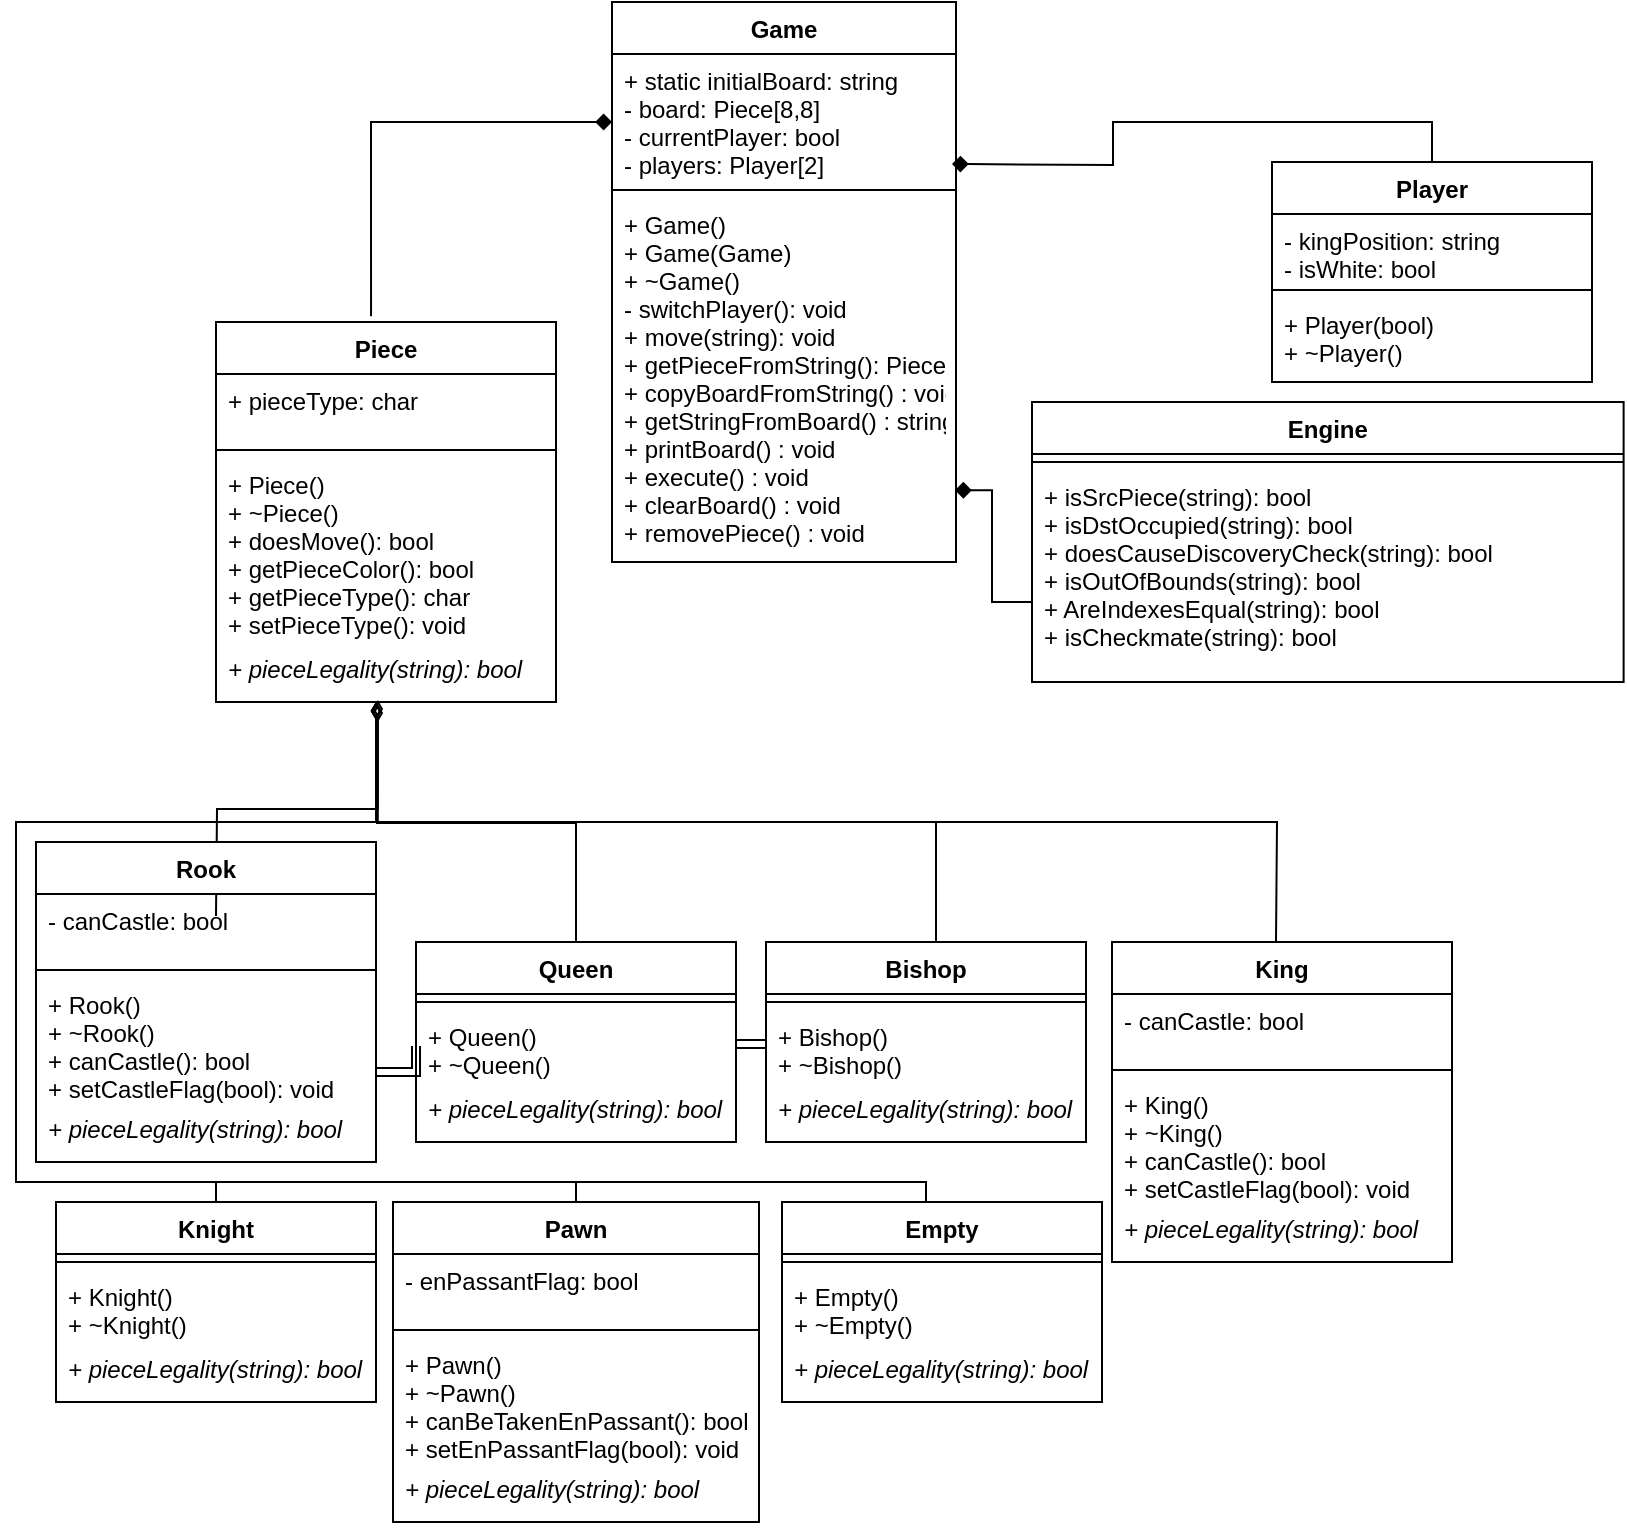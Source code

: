 <mxfile version="16.1.0" type="device"><diagram name="Page-1" id="c4acf3e9-155e-7222-9cf6-157b1a14988f"><mxGraphModel dx="868" dy="450" grid="1" gridSize="10" guides="1" tooltips="1" connect="1" arrows="1" fold="1" page="1" pageScale="1" pageWidth="850" pageHeight="1100" background="none" math="0" shadow="0"><root><mxCell id="0"/><mxCell id="1" parent="0"/><mxCell id="4baFcDnVK8HOPR_MSxW6-1" value="Game" style="swimlane;fontStyle=1;align=center;verticalAlign=top;childLayout=stackLayout;horizontal=1;startSize=26;horizontalStack=0;resizeParent=1;resizeParentMax=0;resizeLast=0;collapsible=1;marginBottom=0;" parent="1" vertex="1"><mxGeometry x="340" y="30" width="172" height="280" as="geometry"><mxRectangle x="345" y="30" width="70" height="26" as="alternateBounds"/></mxGeometry></mxCell><mxCell id="4baFcDnVK8HOPR_MSxW6-2" value="+ static initialBoard: string&#10;- board: Piece[8,8]&#10;- currentPlayer: bool&#10;- players: Player[2]" style="text;strokeColor=none;fillColor=none;align=left;verticalAlign=top;spacingLeft=4;spacingRight=4;overflow=hidden;rotatable=0;points=[[0,0.5],[1,0.5]];portConstraint=eastwest;" parent="4baFcDnVK8HOPR_MSxW6-1" vertex="1"><mxGeometry y="26" width="172" height="64" as="geometry"/></mxCell><mxCell id="4baFcDnVK8HOPR_MSxW6-3" value="" style="line;strokeWidth=1;fillColor=none;align=left;verticalAlign=middle;spacingTop=-1;spacingLeft=3;spacingRight=3;rotatable=0;labelPosition=right;points=[];portConstraint=eastwest;" parent="4baFcDnVK8HOPR_MSxW6-1" vertex="1"><mxGeometry y="90" width="172" height="8" as="geometry"/></mxCell><mxCell id="4baFcDnVK8HOPR_MSxW6-16" value="+ Game()&#10;+ Game(Game)&#10;+ ~Game()&#10;- switchPlayer(): void&#10;+ move(string): void&#10;+ getPieceFromString(): Piece&#10;+ copyBoardFromString() : void&#10;+ getStringFromBoard() : string&#10;+ printBoard() : void&#10;+ execute() : void&#10;+ clearBoard() : void&#10;+ removePiece() : void" style="text;strokeColor=none;fillColor=none;align=left;verticalAlign=top;spacingLeft=4;spacingRight=4;overflow=hidden;rotatable=0;points=[[0,0.5],[1,0.5]];portConstraint=eastwest;" parent="4baFcDnVK8HOPR_MSxW6-1" vertex="1"><mxGeometry y="98" width="172" height="182" as="geometry"/></mxCell><mxCell id="4baFcDnVK8HOPR_MSxW6-5" value="Piece" style="swimlane;fontStyle=1;align=center;verticalAlign=top;childLayout=stackLayout;horizontal=1;startSize=26;horizontalStack=0;resizeParent=1;resizeParentMax=0;resizeLast=0;collapsible=1;marginBottom=0;" parent="1" vertex="1"><mxGeometry x="142" y="190" width="170" height="190" as="geometry"/></mxCell><mxCell id="4baFcDnVK8HOPR_MSxW6-6" value="+ pieceType: char" style="text;strokeColor=none;fillColor=none;align=left;verticalAlign=top;spacingLeft=4;spacingRight=4;overflow=hidden;rotatable=0;points=[[0,0.5],[1,0.5]];portConstraint=eastwest;" parent="4baFcDnVK8HOPR_MSxW6-5" vertex="1"><mxGeometry y="26" width="170" height="34" as="geometry"/></mxCell><mxCell id="4baFcDnVK8HOPR_MSxW6-7" value="" style="line;strokeWidth=1;fillColor=none;align=left;verticalAlign=middle;spacingTop=-1;spacingLeft=3;spacingRight=3;rotatable=0;labelPosition=right;points=[];portConstraint=eastwest;" parent="4baFcDnVK8HOPR_MSxW6-5" vertex="1"><mxGeometry y="60" width="170" height="8" as="geometry"/></mxCell><mxCell id="4baFcDnVK8HOPR_MSxW6-8" value="+ Piece()&#10;+ ~Piece()&#10;+ doesMove(): bool&#10;+ getPieceColor(): bool&#10;+ getPieceType(): char&#10;+ setPieceType(): void&#10;" style="text;strokeColor=none;fillColor=none;align=left;verticalAlign=top;spacingLeft=4;spacingRight=4;overflow=hidden;rotatable=0;points=[[0,0.5],[1,0.5]];portConstraint=eastwest;fontStyle=0" parent="4baFcDnVK8HOPR_MSxW6-5" vertex="1"><mxGeometry y="68" width="170" height="92" as="geometry"/></mxCell><mxCell id="4baFcDnVK8HOPR_MSxW6-42" value="+ pieceLegality(string): bool" style="text;strokeColor=none;fillColor=none;align=left;verticalAlign=top;spacingLeft=4;spacingRight=4;overflow=hidden;rotatable=0;points=[[0,0.5],[1,0.5]];portConstraint=eastwest;fontStyle=2" parent="4baFcDnVK8HOPR_MSxW6-5" vertex="1"><mxGeometry y="160" width="170" height="30" as="geometry"/></mxCell><mxCell id="4baFcDnVK8HOPR_MSxW6-75" style="edgeStyle=orthogonalEdgeStyle;rounded=0;orthogonalLoop=1;jettySize=auto;html=1;entryX=0.476;entryY=0.967;entryDx=0;entryDy=0;entryPerimeter=0;endArrow=diamondThin;endFill=0;" parent="1" target="4baFcDnVK8HOPR_MSxW6-42" edge="1"><mxGeometry relative="1" as="geometry"><mxPoint x="142" y="487" as="sourcePoint"/></mxGeometry></mxCell><mxCell id="4baFcDnVK8HOPR_MSxW6-15" style="edgeStyle=orthogonalEdgeStyle;rounded=0;orthogonalLoop=1;jettySize=auto;html=1;endArrow=diamond;endFill=1;exitX=0.456;exitY=-0.015;exitDx=0;exitDy=0;exitPerimeter=0;" parent="1" source="4baFcDnVK8HOPR_MSxW6-5" edge="1"><mxGeometry relative="1" as="geometry"><mxPoint x="340" y="90" as="targetPoint"/><Array as="points"><mxPoint x="220" y="90"/></Array></mxGeometry></mxCell><mxCell id="4baFcDnVK8HOPR_MSxW6-80" style="edgeStyle=orthogonalEdgeStyle;rounded=0;orthogonalLoop=1;jettySize=auto;html=1;endArrow=diamondThin;endFill=0;" parent="1" source="4baFcDnVK8HOPR_MSxW6-44" edge="1"><mxGeometry relative="1" as="geometry"><mxPoint x="222" y="380" as="targetPoint"/><Array as="points"><mxPoint x="142" y="620"/><mxPoint x="42" y="620"/><mxPoint x="42" y="440"/><mxPoint x="222" y="440"/><mxPoint x="222" y="380"/></Array></mxGeometry></mxCell><mxCell id="4baFcDnVK8HOPR_MSxW6-44" value="Knight" style="swimlane;fontStyle=1;align=center;verticalAlign=top;childLayout=stackLayout;horizontal=1;startSize=26;horizontalStack=0;resizeParent=1;resizeParentMax=0;resizeLast=0;collapsible=1;marginBottom=0;" parent="1" vertex="1"><mxGeometry x="62" y="630" width="160" height="100" as="geometry"/></mxCell><mxCell id="4baFcDnVK8HOPR_MSxW6-45" value="" style="line;strokeWidth=1;fillColor=none;align=left;verticalAlign=middle;spacingTop=-1;spacingLeft=3;spacingRight=3;rotatable=0;labelPosition=right;points=[];portConstraint=eastwest;" parent="4baFcDnVK8HOPR_MSxW6-44" vertex="1"><mxGeometry y="26" width="160" height="8" as="geometry"/></mxCell><mxCell id="4baFcDnVK8HOPR_MSxW6-46" value="+ Knight()&#10;+ ~Knight()" style="text;strokeColor=none;fillColor=none;align=left;verticalAlign=top;spacingLeft=4;spacingRight=4;overflow=hidden;rotatable=0;points=[[0,0.5],[1,0.5]];portConstraint=eastwest;" parent="4baFcDnVK8HOPR_MSxW6-44" vertex="1"><mxGeometry y="34" width="160" height="36" as="geometry"/></mxCell><mxCell id="4baFcDnVK8HOPR_MSxW6-47" value="+ pieceLegality(string): bool" style="text;strokeColor=none;fillColor=none;align=left;verticalAlign=top;spacingLeft=4;spacingRight=4;overflow=hidden;rotatable=0;points=[[0,0.5],[1,0.5]];portConstraint=eastwest;fontStyle=2" parent="4baFcDnVK8HOPR_MSxW6-44" vertex="1"><mxGeometry y="70" width="160" height="30" as="geometry"/></mxCell><mxCell id="4baFcDnVK8HOPR_MSxW6-81" style="edgeStyle=orthogonalEdgeStyle;rounded=0;orthogonalLoop=1;jettySize=auto;html=1;endArrow=diamondThin;endFill=0;" parent="1" edge="1"><mxGeometry relative="1" as="geometry"><mxPoint x="222" y="380" as="targetPoint"/><Array as="points"><mxPoint x="322" y="620"/><mxPoint x="42" y="620"/><mxPoint x="42" y="440"/><mxPoint x="222" y="440"/><mxPoint x="222" y="380"/></Array><mxPoint x="322" y="630" as="sourcePoint"/></mxGeometry></mxCell><mxCell id="4baFcDnVK8HOPR_MSxW6-82" style="edgeStyle=orthogonalEdgeStyle;rounded=0;orthogonalLoop=1;jettySize=auto;html=1;endArrow=diamondThin;endFill=0;" parent="1" source="4baFcDnVK8HOPR_MSxW6-52" edge="1"><mxGeometry relative="1" as="geometry"><mxPoint x="222" y="380" as="targetPoint"/><Array as="points"><mxPoint x="497" y="620"/><mxPoint x="42" y="620"/><mxPoint x="42" y="440"/><mxPoint x="222" y="440"/><mxPoint x="222" y="380"/></Array></mxGeometry></mxCell><mxCell id="4baFcDnVK8HOPR_MSxW6-52" value="Empty" style="swimlane;fontStyle=1;align=center;verticalAlign=top;childLayout=stackLayout;horizontal=1;startSize=26;horizontalStack=0;resizeParent=1;resizeParentMax=0;resizeLast=0;collapsible=1;marginBottom=0;" parent="1" vertex="1"><mxGeometry x="425" y="630" width="160" height="100" as="geometry"/></mxCell><mxCell id="4baFcDnVK8HOPR_MSxW6-53" value="" style="line;strokeWidth=1;fillColor=none;align=left;verticalAlign=middle;spacingTop=-1;spacingLeft=3;spacingRight=3;rotatable=0;labelPosition=right;points=[];portConstraint=eastwest;" parent="4baFcDnVK8HOPR_MSxW6-52" vertex="1"><mxGeometry y="26" width="160" height="8" as="geometry"/></mxCell><mxCell id="4baFcDnVK8HOPR_MSxW6-54" value="+ Empty()&#10;+ ~Empty()" style="text;strokeColor=none;fillColor=none;align=left;verticalAlign=top;spacingLeft=4;spacingRight=4;overflow=hidden;rotatable=0;points=[[0,0.5],[1,0.5]];portConstraint=eastwest;" parent="4baFcDnVK8HOPR_MSxW6-52" vertex="1"><mxGeometry y="34" width="160" height="36" as="geometry"/></mxCell><mxCell id="4baFcDnVK8HOPR_MSxW6-55" value="+ pieceLegality(string): bool" style="text;strokeColor=none;fillColor=none;align=left;verticalAlign=top;spacingLeft=4;spacingRight=4;overflow=hidden;rotatable=0;points=[[0,0.5],[1,0.5]];portConstraint=eastwest;fontStyle=2" parent="4baFcDnVK8HOPR_MSxW6-52" vertex="1"><mxGeometry y="70" width="160" height="30" as="geometry"/></mxCell><mxCell id="4baFcDnVK8HOPR_MSxW6-79" style="edgeStyle=orthogonalEdgeStyle;rounded=0;orthogonalLoop=1;jettySize=auto;html=1;entryX=0.476;entryY=1.033;entryDx=0;entryDy=0;entryPerimeter=0;endArrow=diamondThin;endFill=0;" parent="1" target="4baFcDnVK8HOPR_MSxW6-42" edge="1"><mxGeometry relative="1" as="geometry"><mxPoint x="672" y="500" as="sourcePoint"/></mxGeometry></mxCell><mxCell id="4baFcDnVK8HOPR_MSxW6-78" style="edgeStyle=orthogonalEdgeStyle;rounded=0;orthogonalLoop=1;jettySize=auto;html=1;endArrow=diamondThin;endFill=0;exitX=0.5;exitY=0;exitDx=0;exitDy=0;" parent="1" source="4baFcDnVK8HOPR_MSxW6-64" edge="1"><mxGeometry relative="1" as="geometry"><mxPoint x="222" y="380" as="targetPoint"/></mxGeometry></mxCell><mxCell id="4baFcDnVK8HOPR_MSxW6-64" value="Queen" style="swimlane;fontStyle=1;align=center;verticalAlign=top;childLayout=stackLayout;horizontal=1;startSize=26;horizontalStack=0;resizeParent=1;resizeParentMax=0;resizeLast=0;collapsible=1;marginBottom=0;" parent="1" vertex="1"><mxGeometry x="242" y="500" width="160" height="100" as="geometry"/></mxCell><mxCell id="4baFcDnVK8HOPR_MSxW6-65" value="" style="line;strokeWidth=1;fillColor=none;align=left;verticalAlign=middle;spacingTop=-1;spacingLeft=3;spacingRight=3;rotatable=0;labelPosition=right;points=[];portConstraint=eastwest;" parent="4baFcDnVK8HOPR_MSxW6-64" vertex="1"><mxGeometry y="26" width="160" height="8" as="geometry"/></mxCell><mxCell id="4baFcDnVK8HOPR_MSxW6-66" value="+ Queen()&#10;+ ~Queen()" style="text;strokeColor=none;fillColor=none;align=left;verticalAlign=top;spacingLeft=4;spacingRight=4;overflow=hidden;rotatable=0;points=[[0,0.5],[1,0.5]];portConstraint=eastwest;" parent="4baFcDnVK8HOPR_MSxW6-64" vertex="1"><mxGeometry y="34" width="160" height="36" as="geometry"/></mxCell><mxCell id="4baFcDnVK8HOPR_MSxW6-67" value="+ pieceLegality(string): bool" style="text;strokeColor=none;fillColor=none;align=left;verticalAlign=top;spacingLeft=4;spacingRight=4;overflow=hidden;rotatable=0;points=[[0,0.5],[1,0.5]];portConstraint=eastwest;fontStyle=2" parent="4baFcDnVK8HOPR_MSxW6-64" vertex="1"><mxGeometry y="70" width="160" height="30" as="geometry"/></mxCell><mxCell id="4baFcDnVK8HOPR_MSxW6-77" style="edgeStyle=orthogonalEdgeStyle;rounded=0;orthogonalLoop=1;jettySize=auto;html=1;endArrow=diamondThin;endFill=0;" parent="1" source="4baFcDnVK8HOPR_MSxW6-68" edge="1"><mxGeometry relative="1" as="geometry"><mxPoint x="222" y="380" as="targetPoint"/><Array as="points"><mxPoint x="502" y="440"/><mxPoint x="222" y="440"/><mxPoint x="222" y="380"/></Array></mxGeometry></mxCell><mxCell id="4baFcDnVK8HOPR_MSxW6-68" value="Bishop" style="swimlane;fontStyle=1;align=center;verticalAlign=top;childLayout=stackLayout;horizontal=1;startSize=26;horizontalStack=0;resizeParent=1;resizeParentMax=0;resizeLast=0;collapsible=1;marginBottom=0;" parent="1" vertex="1"><mxGeometry x="417" y="500" width="160" height="100" as="geometry"/></mxCell><mxCell id="4baFcDnVK8HOPR_MSxW6-69" value="" style="line;strokeWidth=1;fillColor=none;align=left;verticalAlign=middle;spacingTop=-1;spacingLeft=3;spacingRight=3;rotatable=0;labelPosition=right;points=[];portConstraint=eastwest;" parent="4baFcDnVK8HOPR_MSxW6-68" vertex="1"><mxGeometry y="26" width="160" height="8" as="geometry"/></mxCell><mxCell id="4baFcDnVK8HOPR_MSxW6-70" value="+ Bishop()&#10;+ ~Bishop()" style="text;strokeColor=none;fillColor=none;align=left;verticalAlign=top;spacingLeft=4;spacingRight=4;overflow=hidden;rotatable=0;points=[[0,0.5],[1,0.5]];portConstraint=eastwest;" parent="4baFcDnVK8HOPR_MSxW6-68" vertex="1"><mxGeometry y="34" width="160" height="36" as="geometry"/></mxCell><mxCell id="4baFcDnVK8HOPR_MSxW6-71" value="+ pieceLegality(string): bool" style="text;strokeColor=none;fillColor=none;align=left;verticalAlign=top;spacingLeft=4;spacingRight=4;overflow=hidden;rotatable=0;points=[[0,0.5],[1,0.5]];portConstraint=eastwest;fontStyle=2" parent="4baFcDnVK8HOPR_MSxW6-68" vertex="1"><mxGeometry y="70" width="160" height="30" as="geometry"/></mxCell><mxCell id="4baFcDnVK8HOPR_MSxW6-84" style="edgeStyle=orthogonalEdgeStyle;rounded=0;orthogonalLoop=1;jettySize=auto;html=1;entryX=0;entryY=0.5;entryDx=0;entryDy=0;endArrow=diamondThin;endFill=0;shape=link;" parent="1" target="4baFcDnVK8HOPR_MSxW6-66" edge="1"><mxGeometry relative="1" as="geometry"><mxPoint x="222" y="565" as="sourcePoint"/></mxGeometry></mxCell><mxCell id="4baFcDnVK8HOPR_MSxW6-86" style="edgeStyle=orthogonalEdgeStyle;shape=link;rounded=0;orthogonalLoop=1;jettySize=auto;html=1;entryX=0;entryY=0.5;entryDx=0;entryDy=0;endArrow=diamondThin;endFill=0;" parent="1" edge="1"><mxGeometry relative="1" as="geometry"><mxPoint x="402" y="551" as="sourcePoint"/><mxPoint x="417" y="551" as="targetPoint"/><Array as="points"><mxPoint x="412" y="551"/><mxPoint x="412" y="551"/></Array></mxGeometry></mxCell><mxCell id="4baFcDnVK8HOPR_MSxW6-91" style="edgeStyle=orthogonalEdgeStyle;rounded=0;orthogonalLoop=1;jettySize=auto;html=1;entryX=0.997;entryY=0.803;entryDx=0;entryDy=0;entryPerimeter=0;endArrow=diamond;endFill=1;" parent="1" source="4baFcDnVK8HOPR_MSxW6-87" target="4baFcDnVK8HOPR_MSxW6-16" edge="1"><mxGeometry relative="1" as="geometry"><Array as="points"><mxPoint x="530" y="330"/><mxPoint x="530" y="274"/></Array></mxGeometry></mxCell><mxCell id="4baFcDnVK8HOPR_MSxW6-87" value="Engine" style="swimlane;fontStyle=1;align=center;verticalAlign=top;childLayout=stackLayout;horizontal=1;startSize=26;horizontalStack=0;resizeParent=1;resizeParentMax=0;resizeLast=0;collapsible=1;marginBottom=0;" parent="1" vertex="1"><mxGeometry x="550" y="230" width="295.81" height="140" as="geometry"/></mxCell><mxCell id="4baFcDnVK8HOPR_MSxW6-89" value="" style="line;strokeWidth=1;fillColor=none;align=left;verticalAlign=middle;spacingTop=-1;spacingLeft=3;spacingRight=3;rotatable=0;labelPosition=right;points=[];portConstraint=eastwest;" parent="4baFcDnVK8HOPR_MSxW6-87" vertex="1"><mxGeometry y="26" width="295.81" height="8" as="geometry"/></mxCell><mxCell id="4baFcDnVK8HOPR_MSxW6-90" value="+ isSrcPiece(string): bool&#10;+ isDstOccupied(string): bool&#10;+ doesCauseDiscoveryCheck(string): bool&#10;+ isOutOfBounds(string): bool&#10;+ AreIndexesEqual(string): bool&#10;+ isCheckmate(string): bool" style="text;strokeColor=none;fillColor=none;align=left;verticalAlign=top;spacingLeft=4;spacingRight=4;overflow=hidden;rotatable=0;points=[[0,0.5],[1,0.5]];portConstraint=eastwest;" parent="4baFcDnVK8HOPR_MSxW6-87" vertex="1"><mxGeometry y="34" width="295.81" height="106" as="geometry"/></mxCell><mxCell id="OqR9zdU6ji6Ac16pZPr6-7" style="edgeStyle=orthogonalEdgeStyle;rounded=0;orthogonalLoop=1;jettySize=auto;html=1;exitX=0.5;exitY=0;exitDx=0;exitDy=0;endArrow=diamond;endFill=1;" parent="1" source="OqR9zdU6ji6Ac16pZPr6-1" edge="1"><mxGeometry relative="1" as="geometry"><mxPoint x="510" y="111" as="targetPoint"/></mxGeometry></mxCell><mxCell id="OqR9zdU6ji6Ac16pZPr6-1" value="Player" style="swimlane;fontStyle=1;align=center;verticalAlign=top;childLayout=stackLayout;horizontal=1;startSize=26;horizontalStack=0;resizeParent=1;resizeParentMax=0;resizeLast=0;collapsible=1;marginBottom=0;" parent="1" vertex="1"><mxGeometry x="670" y="110" width="160" height="110" as="geometry"/></mxCell><mxCell id="OqR9zdU6ji6Ac16pZPr6-2" value="- kingPosition: string&#10;- isWhite: bool" style="text;strokeColor=none;fillColor=none;align=left;verticalAlign=top;spacingLeft=4;spacingRight=4;overflow=hidden;rotatable=0;points=[[0,0.5],[1,0.5]];portConstraint=eastwest;" parent="OqR9zdU6ji6Ac16pZPr6-1" vertex="1"><mxGeometry y="26" width="160" height="34" as="geometry"/></mxCell><mxCell id="OqR9zdU6ji6Ac16pZPr6-3" value="" style="line;strokeWidth=1;fillColor=none;align=left;verticalAlign=middle;spacingTop=-1;spacingLeft=3;spacingRight=3;rotatable=0;labelPosition=right;points=[];portConstraint=eastwest;" parent="OqR9zdU6ji6Ac16pZPr6-1" vertex="1"><mxGeometry y="60" width="160" height="8" as="geometry"/></mxCell><mxCell id="OqR9zdU6ji6Ac16pZPr6-4" value="+ Player(bool)&#10;+ ~Player()" style="text;strokeColor=none;fillColor=none;align=left;verticalAlign=top;spacingLeft=4;spacingRight=4;overflow=hidden;rotatable=0;points=[[0,0.5],[1,0.5]];portConstraint=eastwest;" parent="OqR9zdU6ji6Ac16pZPr6-1" vertex="1"><mxGeometry y="68" width="160" height="42" as="geometry"/></mxCell><mxCell id="iBPR3GPVaTPfbQXCTuXD-3" value="Rook" style="swimlane;fontStyle=1;align=center;verticalAlign=top;childLayout=stackLayout;horizontal=1;startSize=26;horizontalStack=0;resizeParent=1;resizeParentMax=0;resizeLast=0;collapsible=1;marginBottom=0;" vertex="1" parent="1"><mxGeometry x="52" y="450" width="170" height="160" as="geometry"/></mxCell><mxCell id="iBPR3GPVaTPfbQXCTuXD-4" value="- canCastle: bool" style="text;strokeColor=none;fillColor=none;align=left;verticalAlign=top;spacingLeft=4;spacingRight=4;overflow=hidden;rotatable=0;points=[[0,0.5],[1,0.5]];portConstraint=eastwest;" vertex="1" parent="iBPR3GPVaTPfbQXCTuXD-3"><mxGeometry y="26" width="170" height="34" as="geometry"/></mxCell><mxCell id="iBPR3GPVaTPfbQXCTuXD-5" value="" style="line;strokeWidth=1;fillColor=none;align=left;verticalAlign=middle;spacingTop=-1;spacingLeft=3;spacingRight=3;rotatable=0;labelPosition=right;points=[];portConstraint=eastwest;" vertex="1" parent="iBPR3GPVaTPfbQXCTuXD-3"><mxGeometry y="60" width="170" height="8" as="geometry"/></mxCell><mxCell id="iBPR3GPVaTPfbQXCTuXD-6" value="+ Rook()&#10;+ ~Rook()&#10;+ canCastle(): bool&#10;+ setCastleFlag(bool): void" style="text;strokeColor=none;fillColor=none;align=left;verticalAlign=top;spacingLeft=4;spacingRight=4;overflow=hidden;rotatable=0;points=[[0,0.5],[1,0.5]];portConstraint=eastwest;fontStyle=0" vertex="1" parent="iBPR3GPVaTPfbQXCTuXD-3"><mxGeometry y="68" width="170" height="62" as="geometry"/></mxCell><mxCell id="iBPR3GPVaTPfbQXCTuXD-7" value="+ pieceLegality(string): bool" style="text;strokeColor=none;fillColor=none;align=left;verticalAlign=top;spacingLeft=4;spacingRight=4;overflow=hidden;rotatable=0;points=[[0,0.5],[1,0.5]];portConstraint=eastwest;fontStyle=2" vertex="1" parent="iBPR3GPVaTPfbQXCTuXD-3"><mxGeometry y="130" width="170" height="30" as="geometry"/></mxCell><mxCell id="iBPR3GPVaTPfbQXCTuXD-8" value="King" style="swimlane;fontStyle=1;align=center;verticalAlign=top;childLayout=stackLayout;horizontal=1;startSize=26;horizontalStack=0;resizeParent=1;resizeParentMax=0;resizeLast=0;collapsible=1;marginBottom=0;" vertex="1" parent="1"><mxGeometry x="590" y="500" width="170" height="160" as="geometry"/></mxCell><mxCell id="iBPR3GPVaTPfbQXCTuXD-9" value="- canCastle: bool" style="text;strokeColor=none;fillColor=none;align=left;verticalAlign=top;spacingLeft=4;spacingRight=4;overflow=hidden;rotatable=0;points=[[0,0.5],[1,0.5]];portConstraint=eastwest;" vertex="1" parent="iBPR3GPVaTPfbQXCTuXD-8"><mxGeometry y="26" width="170" height="34" as="geometry"/></mxCell><mxCell id="iBPR3GPVaTPfbQXCTuXD-10" value="" style="line;strokeWidth=1;fillColor=none;align=left;verticalAlign=middle;spacingTop=-1;spacingLeft=3;spacingRight=3;rotatable=0;labelPosition=right;points=[];portConstraint=eastwest;" vertex="1" parent="iBPR3GPVaTPfbQXCTuXD-8"><mxGeometry y="60" width="170" height="8" as="geometry"/></mxCell><mxCell id="iBPR3GPVaTPfbQXCTuXD-11" value="+ King()&#10;+ ~King()&#10;+ canCastle(): bool&#10;+ setCastleFlag(bool): void" style="text;strokeColor=none;fillColor=none;align=left;verticalAlign=top;spacingLeft=4;spacingRight=4;overflow=hidden;rotatable=0;points=[[0,0.5],[1,0.5]];portConstraint=eastwest;fontStyle=0" vertex="1" parent="iBPR3GPVaTPfbQXCTuXD-8"><mxGeometry y="68" width="170" height="62" as="geometry"/></mxCell><mxCell id="iBPR3GPVaTPfbQXCTuXD-12" value="+ pieceLegality(string): bool" style="text;strokeColor=none;fillColor=none;align=left;verticalAlign=top;spacingLeft=4;spacingRight=4;overflow=hidden;rotatable=0;points=[[0,0.5],[1,0.5]];portConstraint=eastwest;fontStyle=2" vertex="1" parent="iBPR3GPVaTPfbQXCTuXD-8"><mxGeometry y="130" width="170" height="30" as="geometry"/></mxCell><mxCell id="iBPR3GPVaTPfbQXCTuXD-13" value="Pawn" style="swimlane;fontStyle=1;align=center;verticalAlign=top;childLayout=stackLayout;horizontal=1;startSize=26;horizontalStack=0;resizeParent=1;resizeParentMax=0;resizeLast=0;collapsible=1;marginBottom=0;" vertex="1" parent="1"><mxGeometry x="230.5" y="630" width="183" height="160" as="geometry"/></mxCell><mxCell id="iBPR3GPVaTPfbQXCTuXD-14" value="- enPassantFlag: bool" style="text;strokeColor=none;fillColor=none;align=left;verticalAlign=top;spacingLeft=4;spacingRight=4;overflow=hidden;rotatable=0;points=[[0,0.5],[1,0.5]];portConstraint=eastwest;" vertex="1" parent="iBPR3GPVaTPfbQXCTuXD-13"><mxGeometry y="26" width="183" height="34" as="geometry"/></mxCell><mxCell id="iBPR3GPVaTPfbQXCTuXD-15" value="" style="line;strokeWidth=1;fillColor=none;align=left;verticalAlign=middle;spacingTop=-1;spacingLeft=3;spacingRight=3;rotatable=0;labelPosition=right;points=[];portConstraint=eastwest;" vertex="1" parent="iBPR3GPVaTPfbQXCTuXD-13"><mxGeometry y="60" width="183" height="8" as="geometry"/></mxCell><mxCell id="iBPR3GPVaTPfbQXCTuXD-16" value="+ Pawn()&#10;+ ~Pawn()&#10;+ canBeTakenEnPassant(): bool&#10;+ setEnPassantFlag(bool): void" style="text;strokeColor=none;fillColor=none;align=left;verticalAlign=top;spacingLeft=4;spacingRight=4;overflow=hidden;rotatable=0;points=[[0,0.5],[1,0.5]];portConstraint=eastwest;fontStyle=0" vertex="1" parent="iBPR3GPVaTPfbQXCTuXD-13"><mxGeometry y="68" width="183" height="62" as="geometry"/></mxCell><mxCell id="iBPR3GPVaTPfbQXCTuXD-17" value="+ pieceLegality(string): bool" style="text;strokeColor=none;fillColor=none;align=left;verticalAlign=top;spacingLeft=4;spacingRight=4;overflow=hidden;rotatable=0;points=[[0,0.5],[1,0.5]];portConstraint=eastwest;fontStyle=2" vertex="1" parent="iBPR3GPVaTPfbQXCTuXD-13"><mxGeometry y="130" width="183" height="30" as="geometry"/></mxCell></root></mxGraphModel></diagram></mxfile>